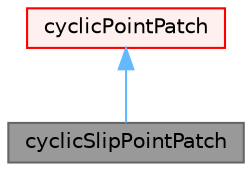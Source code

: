 digraph "cyclicSlipPointPatch"
{
 // LATEX_PDF_SIZE
  bgcolor="transparent";
  edge [fontname=Helvetica,fontsize=10,labelfontname=Helvetica,labelfontsize=10];
  node [fontname=Helvetica,fontsize=10,shape=box,height=0.2,width=0.4];
  Node1 [id="Node000001",label="cyclicSlipPointPatch",height=0.2,width=0.4,color="gray40", fillcolor="grey60", style="filled", fontcolor="black",tooltip="Cyclic patch with slip constraint."];
  Node2 -> Node1 [id="edge1_Node000001_Node000002",dir="back",color="steelblue1",style="solid",tooltip=" "];
  Node2 [id="Node000002",label="cyclicPointPatch",height=0.2,width=0.4,color="red", fillcolor="#FFF0F0", style="filled",URL="$classFoam_1_1cyclicPointPatch.html",tooltip="Cyclic patch for post-processing."];
}
